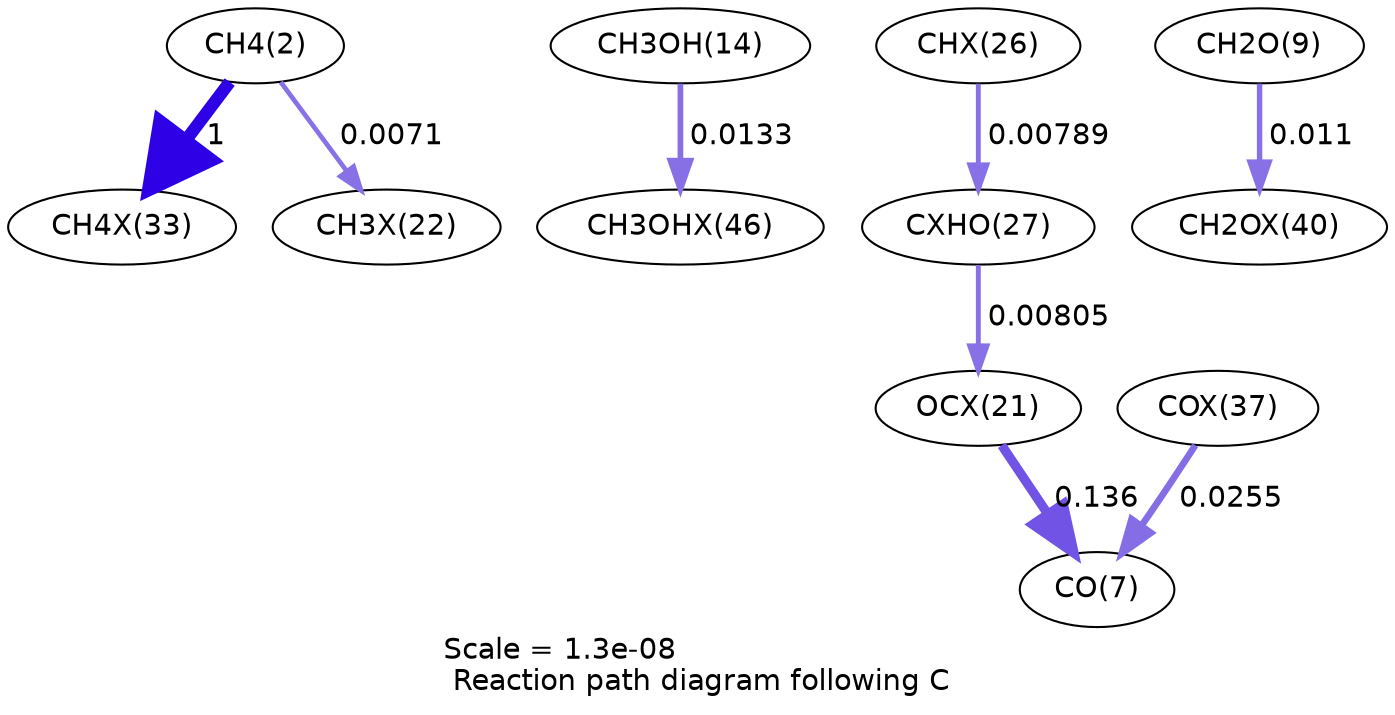 digraph reaction_paths {
center=1;
s4 -> s44[fontname="Helvetica", penwidth=6, arrowsize=3, color="0.7, 1.5, 0.9"
, label=" 1"];
s4 -> s39[fontname="Helvetica", penwidth=2.26, arrowsize=1.13, color="0.7, 0.507, 0.9"
, label=" 0.0071"];
s16 -> s54[fontname="Helvetica", penwidth=2.74, arrowsize=1.37, color="0.7, 0.513, 0.9"
, label=" 0.0133"];
s42 -> s43[fontname="Helvetica", penwidth=2.34, arrowsize=1.17, color="0.7, 0.508, 0.9"
, label=" 0.00789"];
s11 -> s51[fontname="Helvetica", penwidth=2.6, arrowsize=1.3, color="0.7, 0.511, 0.9"
, label=" 0.011"];
s43 -> s38[fontname="Helvetica", penwidth=2.36, arrowsize=1.18, color="0.7, 0.508, 0.9"
, label=" 0.00805"];
s38 -> s9[fontname="Helvetica", penwidth=4.49, arrowsize=2.25, color="0.7, 0.636, 0.9"
, label=" 0.136"];
s48 -> s9[fontname="Helvetica", penwidth=3.23, arrowsize=1.62, color="0.7, 0.526, 0.9"
, label=" 0.0255"];
s4 [ fontname="Helvetica", label="CH4(2)"];
s9 [ fontname="Helvetica", label="CO(7)"];
s11 [ fontname="Helvetica", label="CH2O(9)"];
s16 [ fontname="Helvetica", label="CH3OH(14)"];
s38 [ fontname="Helvetica", label="OCX(21)"];
s39 [ fontname="Helvetica", label="CH3X(22)"];
s42 [ fontname="Helvetica", label="CHX(26)"];
s43 [ fontname="Helvetica", label="CXHO(27)"];
s44 [ fontname="Helvetica", label="CH4X(33)"];
s48 [ fontname="Helvetica", label="COX(37)"];
s51 [ fontname="Helvetica", label="CH2OX(40)"];
s54 [ fontname="Helvetica", label="CH3OHX(46)"];
 label = "Scale = 1.3e-08\l Reaction path diagram following C";
 fontname = "Helvetica";
}
